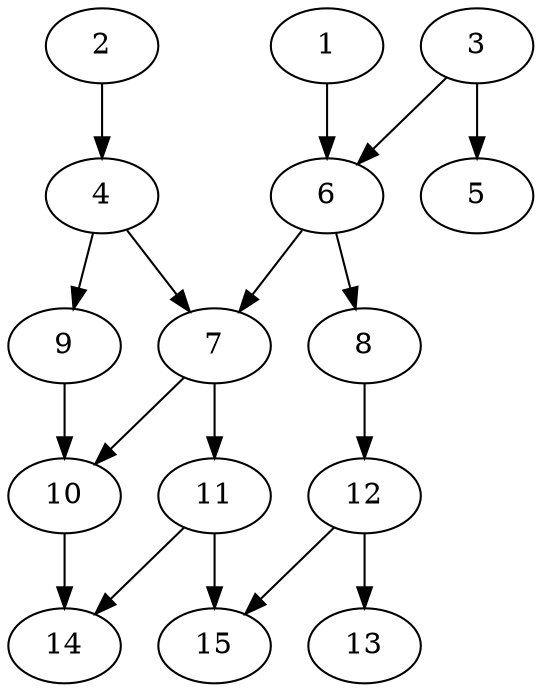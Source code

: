 // DAG automatically generated by daggen at Thu Oct  3 13:59:27 2019
// ./daggen --dot -n 15 --ccr 0.3 --fat 0.5 --regular 0.7 --density 0.5 --mindata 5242880 --maxdata 52428800 
digraph G {
  1 [size="138352640", alpha="0.05", expect_size="41505792"] 
  1 -> 6 [size ="41505792"]
  2 [size="121572693", alpha="0.00", expect_size="36471808"] 
  2 -> 4 [size ="36471808"]
  3 [size="66921813", alpha="0.15", expect_size="20076544"] 
  3 -> 5 [size ="20076544"]
  3 -> 6 [size ="20076544"]
  4 [size="162792107", alpha="0.05", expect_size="48837632"] 
  4 -> 7 [size ="48837632"]
  4 -> 9 [size ="48837632"]
  5 [size="81196373", alpha="0.12", expect_size="24358912"] 
  6 [size="167055360", alpha="0.10", expect_size="50116608"] 
  6 -> 7 [size ="50116608"]
  6 -> 8 [size ="50116608"]
  7 [size="74823680", alpha="0.02", expect_size="22447104"] 
  7 -> 10 [size ="22447104"]
  7 -> 11 [size ="22447104"]
  8 [size="154071040", alpha="0.10", expect_size="46221312"] 
  8 -> 12 [size ="46221312"]
  9 [size="109745493", alpha="0.04", expect_size="32923648"] 
  9 -> 10 [size ="32923648"]
  10 [size="65744213", alpha="0.14", expect_size="19723264"] 
  10 -> 14 [size ="19723264"]
  11 [size="170318507", alpha="0.11", expect_size="51095552"] 
  11 -> 14 [size ="51095552"]
  11 -> 15 [size ="51095552"]
  12 [size="52302507", alpha="0.19", expect_size="15690752"] 
  12 -> 13 [size ="15690752"]
  12 -> 15 [size ="15690752"]
  13 [size="55647573", alpha="0.05", expect_size="16694272"] 
  14 [size="172902400", alpha="0.13", expect_size="51870720"] 
  15 [size="57511253", alpha="0.17", expect_size="17253376"] 
}
